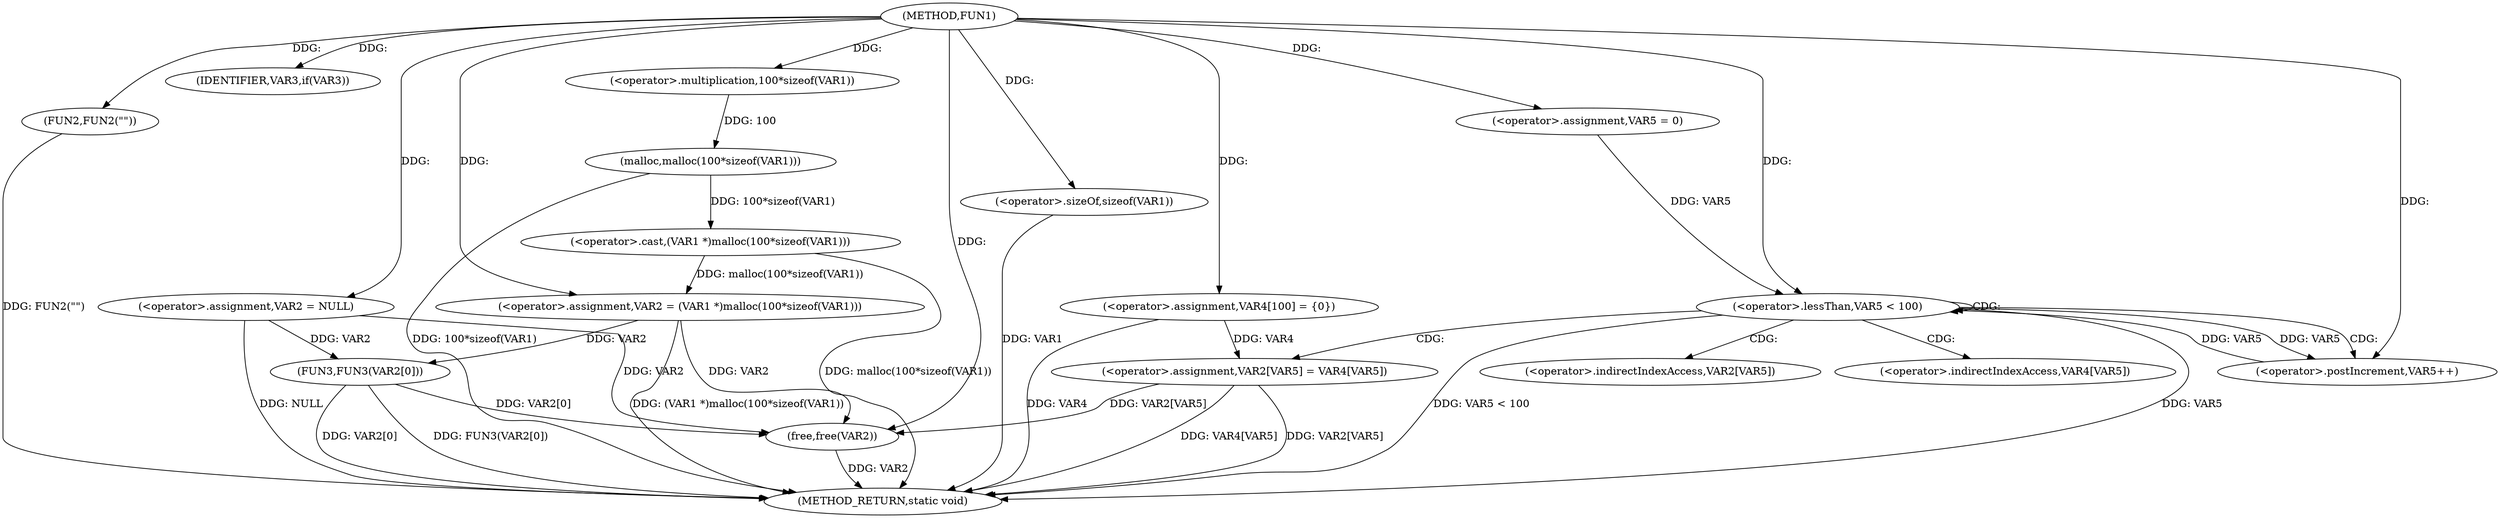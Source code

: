 digraph FUN1 {  
"1000100" [label = "(METHOD,FUN1)" ]
"1000151" [label = "(METHOD_RETURN,static void)" ]
"1000103" [label = "(<operator>.assignment,VAR2 = NULL)" ]
"1000107" [label = "(IDENTIFIER,VAR3,if(VAR3))" ]
"1000109" [label = "(FUN2,FUN2(\"\"))" ]
"1000113" [label = "(<operator>.assignment,VAR2 = (VAR1 *)malloc(100*sizeof(VAR1)))" ]
"1000115" [label = "(<operator>.cast,(VAR1 *)malloc(100*sizeof(VAR1)))" ]
"1000117" [label = "(malloc,malloc(100*sizeof(VAR1)))" ]
"1000118" [label = "(<operator>.multiplication,100*sizeof(VAR1))" ]
"1000120" [label = "(<operator>.sizeOf,sizeof(VAR1))" ]
"1000124" [label = "(<operator>.assignment,VAR4[100] = {0})" ]
"1000129" [label = "(<operator>.assignment,VAR5 = 0)" ]
"1000132" [label = "(<operator>.lessThan,VAR5 < 100)" ]
"1000135" [label = "(<operator>.postIncrement,VAR5++)" ]
"1000138" [label = "(<operator>.assignment,VAR2[VAR5] = VAR4[VAR5])" ]
"1000145" [label = "(FUN3,FUN3(VAR2[0]))" ]
"1000149" [label = "(free,free(VAR2))" ]
"1000139" [label = "(<operator>.indirectIndexAccess,VAR2[VAR5])" ]
"1000142" [label = "(<operator>.indirectIndexAccess,VAR4[VAR5])" ]
  "1000115" -> "1000151"  [ label = "DDG: malloc(100*sizeof(VAR1))"] 
  "1000138" -> "1000151"  [ label = "DDG: VAR4[VAR5]"] 
  "1000124" -> "1000151"  [ label = "DDG: VAR4"] 
  "1000103" -> "1000151"  [ label = "DDG: NULL"] 
  "1000117" -> "1000151"  [ label = "DDG: 100*sizeof(VAR1)"] 
  "1000132" -> "1000151"  [ label = "DDG: VAR5"] 
  "1000145" -> "1000151"  [ label = "DDG: FUN3(VAR2[0])"] 
  "1000149" -> "1000151"  [ label = "DDG: VAR2"] 
  "1000145" -> "1000151"  [ label = "DDG: VAR2[0]"] 
  "1000109" -> "1000151"  [ label = "DDG: FUN2(\"\")"] 
  "1000132" -> "1000151"  [ label = "DDG: VAR5 < 100"] 
  "1000138" -> "1000151"  [ label = "DDG: VAR2[VAR5]"] 
  "1000113" -> "1000151"  [ label = "DDG: (VAR1 *)malloc(100*sizeof(VAR1))"] 
  "1000120" -> "1000151"  [ label = "DDG: VAR1"] 
  "1000100" -> "1000103"  [ label = "DDG: "] 
  "1000100" -> "1000107"  [ label = "DDG: "] 
  "1000100" -> "1000109"  [ label = "DDG: "] 
  "1000115" -> "1000113"  [ label = "DDG: malloc(100*sizeof(VAR1))"] 
  "1000100" -> "1000113"  [ label = "DDG: "] 
  "1000117" -> "1000115"  [ label = "DDG: 100*sizeof(VAR1)"] 
  "1000118" -> "1000117"  [ label = "DDG: 100"] 
  "1000100" -> "1000118"  [ label = "DDG: "] 
  "1000100" -> "1000120"  [ label = "DDG: "] 
  "1000100" -> "1000124"  [ label = "DDG: "] 
  "1000100" -> "1000129"  [ label = "DDG: "] 
  "1000129" -> "1000132"  [ label = "DDG: VAR5"] 
  "1000135" -> "1000132"  [ label = "DDG: VAR5"] 
  "1000100" -> "1000132"  [ label = "DDG: "] 
  "1000132" -> "1000135"  [ label = "DDG: VAR5"] 
  "1000100" -> "1000135"  [ label = "DDG: "] 
  "1000124" -> "1000138"  [ label = "DDG: VAR4"] 
  "1000103" -> "1000145"  [ label = "DDG: VAR2"] 
  "1000113" -> "1000145"  [ label = "DDG: VAR2"] 
  "1000103" -> "1000149"  [ label = "DDG: VAR2"] 
  "1000113" -> "1000149"  [ label = "DDG: VAR2"] 
  "1000138" -> "1000149"  [ label = "DDG: VAR2[VAR5]"] 
  "1000145" -> "1000149"  [ label = "DDG: VAR2[0]"] 
  "1000100" -> "1000149"  [ label = "DDG: "] 
  "1000132" -> "1000132"  [ label = "CDG: "] 
  "1000132" -> "1000142"  [ label = "CDG: "] 
  "1000132" -> "1000139"  [ label = "CDG: "] 
  "1000132" -> "1000135"  [ label = "CDG: "] 
  "1000132" -> "1000138"  [ label = "CDG: "] 
}
